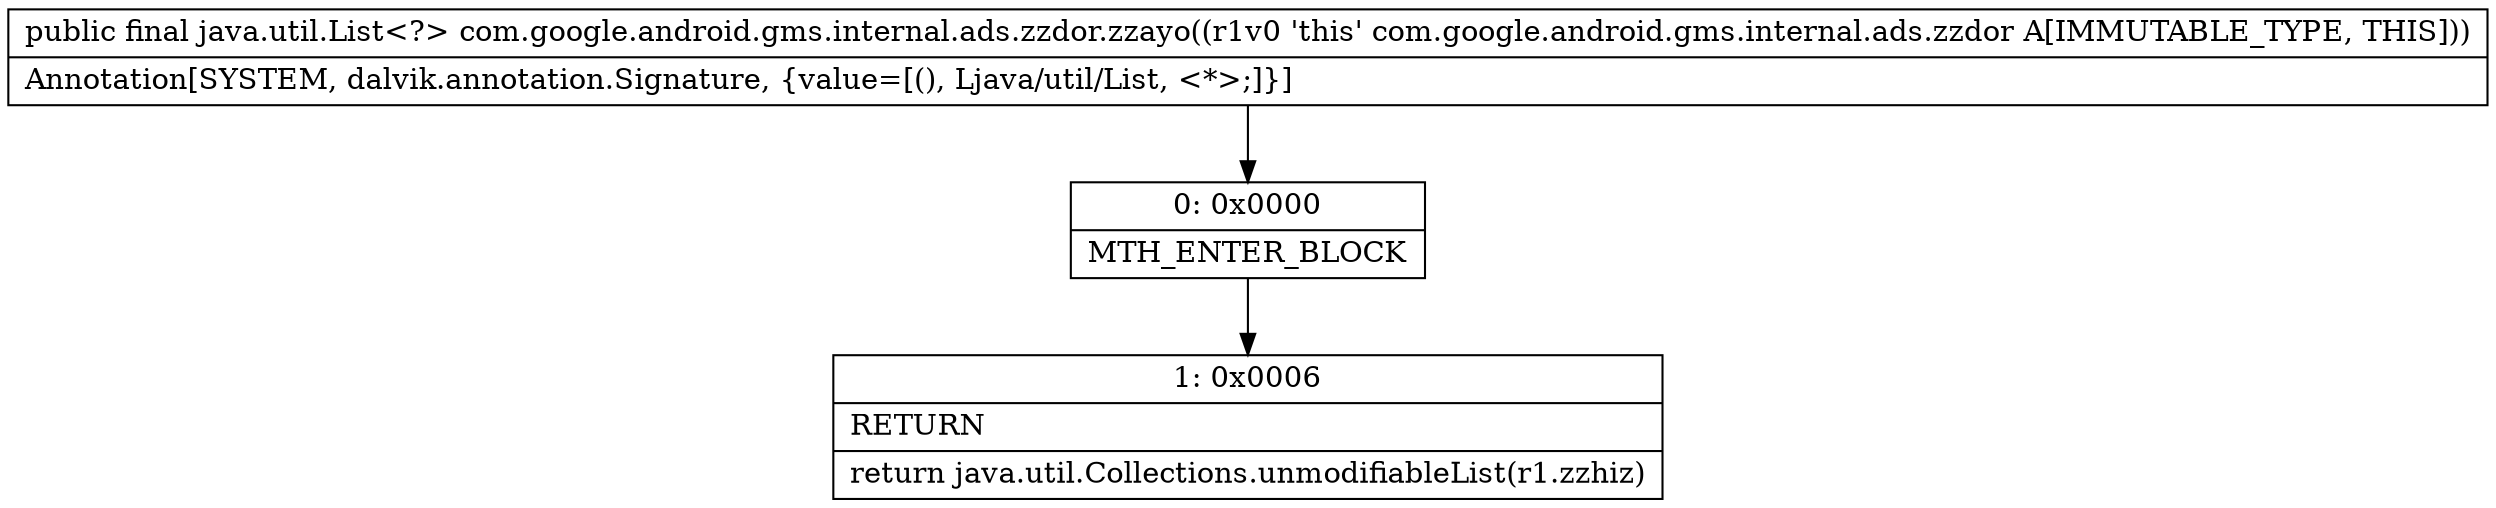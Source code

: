 digraph "CFG forcom.google.android.gms.internal.ads.zzdor.zzayo()Ljava\/util\/List;" {
Node_0 [shape=record,label="{0\:\ 0x0000|MTH_ENTER_BLOCK\l}"];
Node_1 [shape=record,label="{1\:\ 0x0006|RETURN\l|return java.util.Collections.unmodifiableList(r1.zzhiz)\l}"];
MethodNode[shape=record,label="{public final java.util.List\<?\> com.google.android.gms.internal.ads.zzdor.zzayo((r1v0 'this' com.google.android.gms.internal.ads.zzdor A[IMMUTABLE_TYPE, THIS]))  | Annotation[SYSTEM, dalvik.annotation.Signature, \{value=[(), Ljava\/util\/List, \<*\>;]\}]\l}"];
MethodNode -> Node_0;
Node_0 -> Node_1;
}

